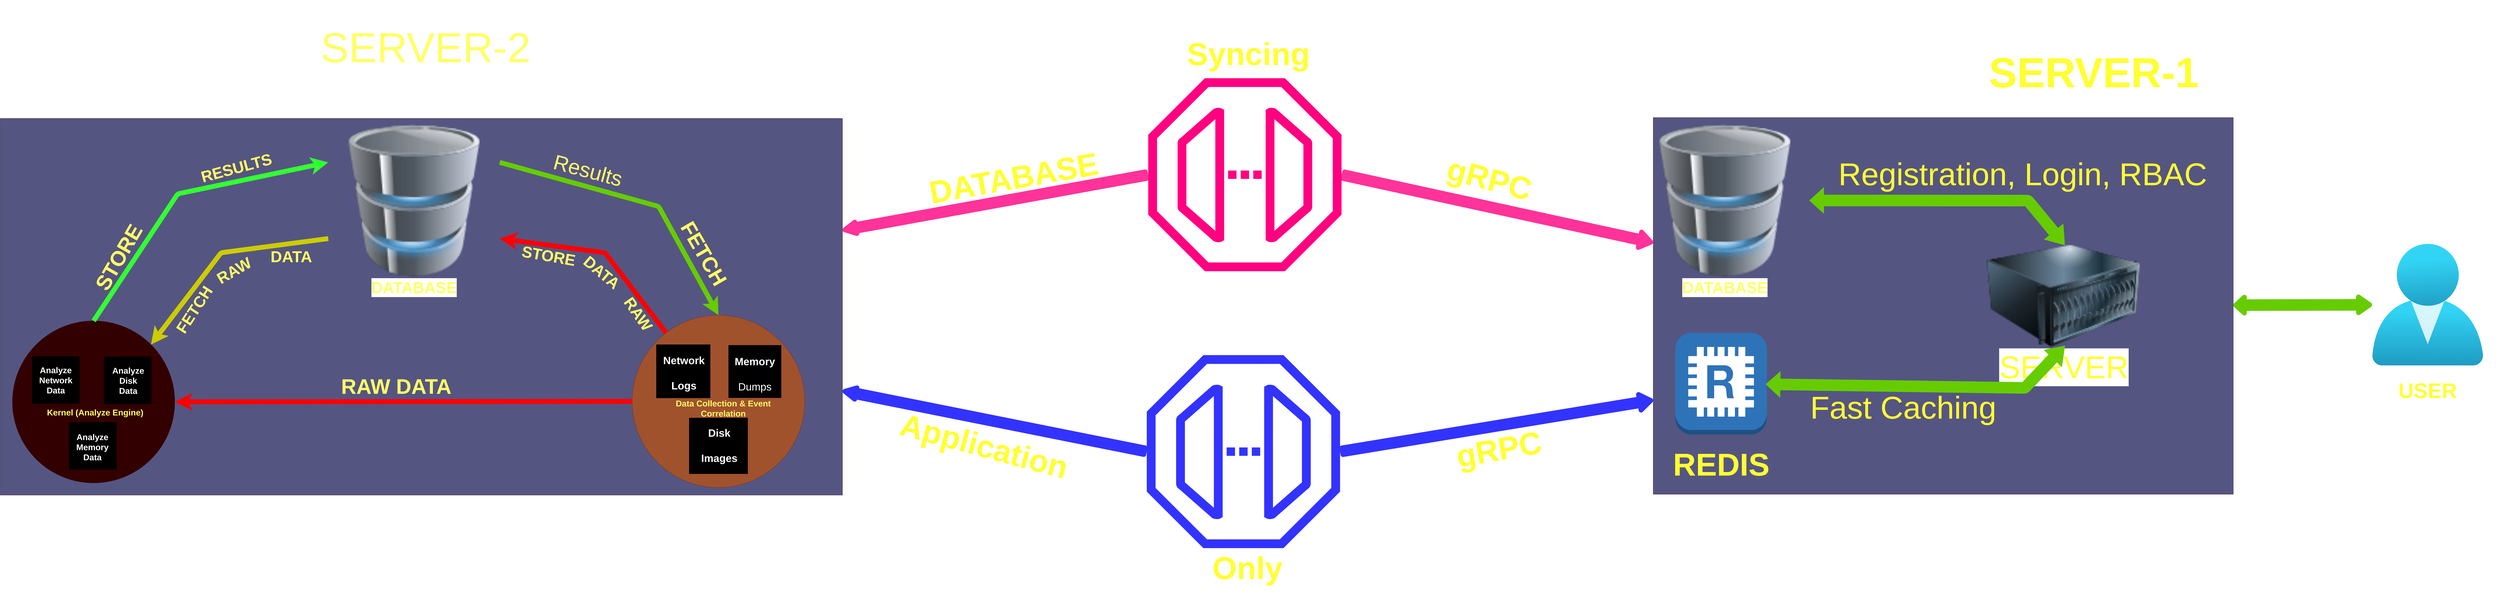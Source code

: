 <mxfile>
    <diagram id="W9GcdPS9CdAzZe7LTccp" name="Page-1">
        <mxGraphModel dx="7625" dy="5535" grid="0" gridSize="10" guides="1" tooltips="1" connect="1" arrows="1" fold="1" page="1" pageScale="1" pageWidth="1100" pageHeight="850" math="0" shadow="0">
            <root>
                <mxCell id="0"/>
                <mxCell id="1" parent="0"/>
                <mxCell id="20" value="" style="rounded=0;whiteSpace=wrap;html=1;strokeColor=#330000;fontSize=75;fontColor=#FFFF66;fillColor=#555582;movable=1;resizable=1;rotatable=1;deletable=1;editable=1;connectable=1;" vertex="1" parent="1">
                    <mxGeometry x="-1295" y="-927" width="4000" height="1792" as="geometry"/>
                </mxCell>
                <mxCell id="2" value="" style="ellipse;whiteSpace=wrap;html=1;aspect=fixed;fillColor=#330000;fontColor=#ffffff;strokeColor=#330000;movable=1;resizable=1;rotatable=1;deletable=1;editable=1;connectable=1;" vertex="1" parent="1">
                    <mxGeometry x="-1237" y="36" width="771" height="771" as="geometry"/>
                </mxCell>
                <mxCell id="3" value="" style="whiteSpace=wrap;html=1;aspect=fixed;movable=1;resizable=1;rotatable=1;deletable=1;editable=1;connectable=1;fillColor=#000000;" vertex="1" parent="1">
                    <mxGeometry x="-1144" y="205" width="225" height="225" as="geometry"/>
                </mxCell>
                <mxCell id="4" value="" style="whiteSpace=wrap;html=1;aspect=fixed;movable=1;resizable=1;rotatable=1;deletable=1;editable=1;connectable=1;fillColor=#000000;" vertex="1" parent="1">
                    <mxGeometry x="-802.5" y="207" width="225" height="225" as="geometry"/>
                </mxCell>
                <mxCell id="5" value="" style="whiteSpace=wrap;html=1;aspect=fixed;movable=1;resizable=1;rotatable=1;deletable=1;editable=1;connectable=1;fillColor=#000000;" vertex="1" parent="1">
                    <mxGeometry x="-967.5" y="518" width="225" height="225" as="geometry"/>
                </mxCell>
                <mxCell id="7" value="&lt;b style=&quot;font-size: 40px;&quot;&gt;&lt;font color=&quot;#ffffff&quot;&gt;Analyze Network&lt;br&gt;Data&lt;/font&gt;&lt;/b&gt;" style="text;html=1;strokeColor=none;fillColor=none;align=center;verticalAlign=middle;whiteSpace=wrap;rounded=0;movable=1;resizable=1;rotatable=1;deletable=1;editable=1;connectable=1;" vertex="1" parent="1">
                    <mxGeometry x="-1120.5" y="236.5" width="178" height="162" as="geometry"/>
                </mxCell>
                <mxCell id="8" value="&lt;b style=&quot;font-size: 40px;&quot;&gt;&lt;font color=&quot;#ffffff&quot;&gt;Analyze Disk&lt;br&gt;Data&lt;/font&gt;&lt;/b&gt;" style="text;html=1;strokeColor=none;fillColor=none;align=center;verticalAlign=middle;whiteSpace=wrap;rounded=0;movable=1;resizable=1;rotatable=1;deletable=1;editable=1;connectable=1;" vertex="1" parent="1">
                    <mxGeometry x="-776.5" y="238.5" width="178" height="162" as="geometry"/>
                </mxCell>
                <mxCell id="9" value="&lt;b style=&quot;font-size: 40px;&quot;&gt;&lt;font color=&quot;#ffffff&quot;&gt;Analyze&lt;br&gt;Memory&lt;br&gt;Data&lt;/font&gt;&lt;/b&gt;" style="text;html=1;strokeColor=none;fillColor=none;align=center;verticalAlign=middle;whiteSpace=wrap;rounded=0;movable=1;resizable=1;rotatable=1;deletable=1;editable=1;connectable=1;" vertex="1" parent="1">
                    <mxGeometry x="-946.5" y="555" width="178" height="162" as="geometry"/>
                </mxCell>
                <mxCell id="10" value="&lt;b&gt;&lt;font color=&quot;#ffff66&quot; style=&quot;font-size: 75px;&quot;&gt;DATABASE&lt;/font&gt;&lt;/b&gt;" style="image;html=1;image=img/lib/clip_art/computers/Database_128x128.png;fontSize=40;" vertex="1" parent="1">
                    <mxGeometry x="263" y="-899" width="814" height="725" as="geometry"/>
                </mxCell>
                <mxCell id="11" value="&lt;span style=&quot;font-size: 40px;&quot;&gt;&lt;b&gt;&lt;font color=&quot;#ffff66&quot;&gt;Kernel (Analyze Engine)&lt;/font&gt;&lt;/b&gt;&lt;/span&gt;" style="text;html=1;strokeColor=none;fillColor=none;align=center;verticalAlign=middle;whiteSpace=wrap;rounded=0;movable=1;resizable=1;rotatable=1;deletable=1;editable=1;connectable=1;" vertex="1" parent="1">
                    <mxGeometry x="-1094.5" y="417" width="500" height="107" as="geometry"/>
                </mxCell>
                <mxCell id="14" value="&lt;b&gt;&lt;font style=&quot;font-size: 100px;&quot;&gt;STORE&lt;br&gt;&lt;br&gt;&lt;/font&gt;&lt;/b&gt;" style="text;html=1;strokeColor=none;fillColor=none;align=center;verticalAlign=middle;whiteSpace=wrap;rounded=0;fontSize=40;fontColor=#FFFF66;rotation=-60;" vertex="1" parent="1">
                    <mxGeometry x="-860" y="-336" width="359" height="198" as="geometry"/>
                </mxCell>
                <mxCell id="15" value="&lt;b&gt;&lt;font style=&quot;font-size: 75px;&quot;&gt;RESULTS&lt;br&gt;&lt;/font&gt;&lt;/b&gt;" style="text;html=1;strokeColor=none;fillColor=none;align=center;verticalAlign=middle;whiteSpace=wrap;rounded=0;fontSize=40;rotation=-15;fontColor=#FFFF66;" vertex="1" parent="1">
                    <mxGeometry x="-353" y="-723" width="359" height="61" as="geometry"/>
                </mxCell>
                <mxCell id="17" value="" style="ellipse;whiteSpace=wrap;html=1;aspect=fixed;fillColor=#a0522d;fontColor=#ffffff;strokeColor=#6D1F00;movable=1;resizable=1;rotatable=1;deletable=1;editable=1;connectable=1;" vertex="1" parent="1">
                    <mxGeometry x="1706" y="9" width="820" height="820" as="geometry"/>
                </mxCell>
                <mxCell id="21" value="&lt;font style=&quot;font-size: 200px;&quot;&gt;SERVER-2&lt;/font&gt;" style="text;html=1;strokeColor=none;fillColor=none;align=center;verticalAlign=middle;whiteSpace=wrap;rounded=0;fontSize=75;fontColor=#FFFF66;" vertex="1" parent="1">
                    <mxGeometry x="103" y="-1434" width="1245" height="340" as="geometry"/>
                </mxCell>
                <mxCell id="24" value="" style="rounded=0;whiteSpace=wrap;html=1;fontSize=200;fillColor=#000000;" vertex="1" parent="1">
                    <mxGeometry x="1821" y="149" width="256" height="254" as="geometry"/>
                </mxCell>
                <mxCell id="26" value="" style="rounded=0;whiteSpace=wrap;html=1;fontSize=200;fillColor=#000000;" vertex="1" parent="1">
                    <mxGeometry x="1977" y="497.5" width="278" height="266" as="geometry"/>
                </mxCell>
                <mxCell id="27" value="" style="rounded=0;whiteSpace=wrap;html=1;fontSize=200;fillColor=#000000;" vertex="1" parent="1">
                    <mxGeometry x="2164" y="152" width="250" height="250" as="geometry"/>
                </mxCell>
                <mxCell id="33" value="&lt;font style=&quot;font-size: 100px;&quot;&gt;Results&lt;/font&gt;" style="text;html=1;strokeColor=none;fillColor=none;align=center;verticalAlign=middle;whiteSpace=wrap;rounded=0;fontSize=200;fontColor=#FFFF66;rotation=15;" vertex="1" parent="1">
                    <mxGeometry x="1183" y="-899" width="645" height="371" as="geometry"/>
                </mxCell>
                <mxCell id="34" value="&lt;font size=&quot;1&quot;&gt;&lt;b style=&quot;font-size: 100px;&quot;&gt;FETCH&lt;/b&gt;&lt;/font&gt;" style="text;html=1;strokeColor=none;fillColor=none;align=center;verticalAlign=middle;whiteSpace=wrap;rounded=0;fontSize=199;fontColor=#FFFF66;rotation=60;" vertex="1" parent="1">
                    <mxGeometry x="1866" y="-397" width="420" height="192" as="geometry"/>
                </mxCell>
                <mxCell id="35" value="&lt;font size=&quot;1&quot;&gt;&lt;b style=&quot;font-size: 75px;&quot;&gt;STORE&lt;/b&gt;&lt;/font&gt;" style="text;html=1;strokeColor=none;fillColor=none;align=center;verticalAlign=middle;whiteSpace=wrap;rounded=0;fontSize=199;fontColor=#FFFF66;rotation=10;" vertex="1" parent="1">
                    <mxGeometry x="1107" y="-411" width="420" height="192" as="geometry"/>
                </mxCell>
                <mxCell id="36" value="&lt;font size=&quot;1&quot;&gt;&lt;b style=&quot;font-size: 75px;&quot;&gt;DATA&lt;br&gt;&lt;/b&gt;&lt;/font&gt;" style="text;html=1;strokeColor=none;fillColor=none;align=center;verticalAlign=middle;whiteSpace=wrap;rounded=0;fontSize=199;fontColor=#FFFF66;rotation=40;" vertex="1" parent="1">
                    <mxGeometry x="1379" y="-303" width="420" height="152" as="geometry"/>
                </mxCell>
                <mxCell id="37" value="&lt;font size=&quot;1&quot;&gt;&lt;b style=&quot;font-size: 75px;&quot;&gt;RAW&lt;br&gt;&lt;/b&gt;&lt;/font&gt;" style="text;html=1;strokeColor=none;fillColor=none;align=center;verticalAlign=middle;whiteSpace=wrap;rounded=0;fontSize=199;fontColor=#FFFF66;rotation=55;" vertex="1" parent="1">
                    <mxGeometry x="1560" y="-117" width="420" height="192" as="geometry"/>
                </mxCell>
                <mxCell id="38" value="&lt;b&gt;&lt;font style=&quot;&quot;&gt;&lt;font style=&quot;font-size: 75px;&quot;&gt;RAW&lt;/font&gt;&lt;br&gt;&lt;/font&gt;&lt;/b&gt;" style="text;html=1;strokeColor=none;fillColor=none;align=center;verticalAlign=middle;whiteSpace=wrap;rounded=0;fontSize=40;fontColor=#FFFF66;rotation=-30;" vertex="1" parent="1">
                    <mxGeometry x="-364" y="-303" width="359" height="198" as="geometry"/>
                </mxCell>
                <mxCell id="39" value="&lt;b&gt;&lt;font style=&quot;&quot;&gt;&lt;font style=&quot;font-size: 75px;&quot;&gt;DATA&lt;/font&gt;&lt;br&gt;&lt;/font&gt;&lt;/b&gt;" style="text;html=1;strokeColor=none;fillColor=none;align=center;verticalAlign=middle;whiteSpace=wrap;rounded=0;fontSize=40;fontColor=#FFFF66;rotation=0;" vertex="1" parent="1">
                    <mxGeometry x="-92" y="-369" width="359" height="198" as="geometry"/>
                </mxCell>
                <mxCell id="40" value="&lt;b&gt;&lt;font style=&quot;&quot;&gt;&lt;font style=&quot;font-size: 75px;&quot;&gt;FETCH&lt;/font&gt;&lt;br&gt;&lt;/font&gt;&lt;/b&gt;" style="text;html=1;strokeColor=none;fillColor=none;align=center;verticalAlign=middle;whiteSpace=wrap;rounded=0;fontSize=40;fontColor=#FFFF66;rotation=-57;" vertex="1" parent="1">
                    <mxGeometry x="-553" y="-117" width="359" height="198" as="geometry"/>
                </mxCell>
                <mxCell id="41" value="&lt;span style=&quot;font-size: 100px;&quot;&gt;&lt;b&gt;RAW DATA&lt;/b&gt;&lt;/span&gt;" style="text;html=1;strokeColor=none;fillColor=none;align=center;verticalAlign=middle;whiteSpace=wrap;rounded=0;fontSize=199;fontColor=#FFFF66;rotation=0;" vertex="1" parent="1">
                    <mxGeometry x="70" y="218" width="1032" height="192" as="geometry"/>
                </mxCell>
                <mxCell id="42" value="&lt;b style=&quot;font-size: 50px;&quot;&gt;&lt;font color=&quot;#ffffff&quot;&gt;Network&lt;br&gt;Logs&lt;/font&gt;&lt;/b&gt;" style="text;html=1;strokeColor=none;fillColor=none;align=center;verticalAlign=middle;whiteSpace=wrap;rounded=0;fontSize=100;fontColor=#FFFF66;" vertex="1" parent="1">
                    <mxGeometry x="1819" y="179" width="266" height="174" as="geometry"/>
                </mxCell>
                <mxCell id="43" value="&lt;font color=&quot;#ffffff&quot; style=&quot;font-size: 50px;&quot;&gt;&lt;b style=&quot;&quot;&gt;Memory&lt;br&gt;&lt;/b&gt;Dumps&lt;/font&gt;" style="text;html=1;align=center;verticalAlign=middle;whiteSpace=wrap;rounded=0;fontSize=100;" vertex="1" parent="1">
                    <mxGeometry x="2170" y="175" width="238" height="192" as="geometry"/>
                </mxCell>
                <mxCell id="44" value="&lt;b style=&quot;font-size: 50px;&quot;&gt;&lt;font color=&quot;#ffffff&quot;&gt;&lt;span style=&quot;font-size: 50px;&quot;&gt;Disk&lt;br&gt;&lt;/span&gt;Images&lt;/font&gt;&lt;/b&gt;" style="text;html=1;strokeColor=none;fillColor=none;align=center;verticalAlign=middle;whiteSpace=wrap;rounded=0;fontSize=100;fontColor=#FFFF66;" vertex="1" parent="1">
                    <mxGeometry x="1971" y="500" width="298" height="222" as="geometry"/>
                </mxCell>
                <mxCell id="46" value="" style="endArrow=classic;html=1;strokeColor=#FF0000;strokeWidth=23;fontSize=50;fontColor=#FFFF66;fillColor=#FF9999;exitX=0;exitY=0.5;exitDx=0;exitDy=0;endSize=10;" edge="1" parent="1" source="17" target="2">
                    <mxGeometry width="50" height="50" relative="1" as="geometry">
                        <mxPoint x="38" y="320" as="sourcePoint"/>
                        <mxPoint x="88" y="270" as="targetPoint"/>
                        <Array as="points"/>
                    </mxGeometry>
                </mxCell>
                <mxCell id="47" value="&lt;b style=&quot;&quot;&gt;&lt;font color=&quot;#ffff66&quot; style=&quot;font-size: 40px;&quot;&gt;Data Collection &amp;amp; Event Correlation&lt;/font&gt;&lt;/b&gt;" style="text;html=1;strokeColor=none;fillColor=none;align=center;verticalAlign=middle;whiteSpace=wrap;rounded=0;movable=1;resizable=1;rotatable=1;deletable=1;editable=1;connectable=1;" vertex="1" parent="1">
                    <mxGeometry x="1889" y="398.5" width="500" height="107" as="geometry"/>
                </mxCell>
                <mxCell id="48" value="" style="rounded=0;whiteSpace=wrap;html=1;strokeColor=#330000;fontSize=75;fontColor=#FFFF66;fillColor=#555582;movable=1;resizable=1;rotatable=1;deletable=1;editable=1;connectable=1;" vertex="1" parent="1">
                    <mxGeometry x="6555" y="-931" width="2755" height="1792" as="geometry"/>
                </mxCell>
                <mxCell id="50" value="" style="shape=flexArrow;endArrow=classic;startArrow=none;html=1;strokeColor=#3333FF;strokeWidth=23;fontSize=50;fontColor=#FFFF66;endSize=10;fillColor=#3333FF;exitX=1;exitY=0.5;exitDx=0;exitDy=0;entryX=0;entryY=0.75;entryDx=0;entryDy=0;" edge="1" parent="1" source="49" target="48">
                    <mxGeometry width="100" height="100" relative="1" as="geometry">
                        <mxPoint x="4035" y="260" as="sourcePoint"/>
                        <mxPoint x="4135" y="160" as="targetPoint"/>
                    </mxGeometry>
                </mxCell>
                <mxCell id="51" value="" style="shape=flexArrow;endArrow=none;startArrow=classic;html=1;strokeColor=#3333FF;strokeWidth=23;fontSize=50;fontColor=#FFFF66;endSize=10;fillColor=#3333FF;entryX=0;entryY=0.5;entryDx=0;entryDy=0;startWidth=0;startSize=10;" edge="1" parent="1" source="20" target="49">
                    <mxGeometry width="100" height="100" relative="1" as="geometry">
                        <mxPoint x="2705" y="-31" as="sourcePoint"/>
                        <mxPoint x="6545" y="-45" as="targetPoint"/>
                    </mxGeometry>
                </mxCell>
                <mxCell id="49" value="" style="sketch=0;outlineConnect=0;fontColor=#232F3E;gradientColor=none;fillColor=#3333FF;strokeColor=none;dashed=0;verticalLabelPosition=bottom;verticalAlign=top;align=center;html=1;fontSize=12;fontStyle=0;aspect=fixed;pointerEvents=1;shape=mxgraph.aws4.endpoint;" vertex="1" parent="1">
                    <mxGeometry x="4150" y="199" width="918" height="918" as="geometry"/>
                </mxCell>
                <mxCell id="53" value="" style="endArrow=classic;html=1;strokeColor=#FF0000;strokeWidth=23;fontSize=40;fontColor=#FFFFFF;endSize=10;fillColor=#FF9999;entryX=1;entryY=0.75;entryDx=0;entryDy=0;" edge="1" parent="1" source="17" target="10">
                    <mxGeometry width="50" height="50" relative="1" as="geometry">
                        <mxPoint x="1551" y="-255" as="sourcePoint"/>
                        <mxPoint x="1601" y="-305" as="targetPoint"/>
                        <Array as="points">
                            <mxPoint x="1577" y="-288"/>
                        </Array>
                    </mxGeometry>
                </mxCell>
                <mxCell id="54" value="" style="endArrow=classic;html=1;strokeColor=#66CC00;strokeWidth=23;fontSize=40;fontColor=#FFFFFF;endSize=10;fillColor=#FF9999;exitX=1;exitY=0.25;exitDx=0;exitDy=0;entryX=0.5;entryY=0;entryDx=0;entryDy=0;" edge="1" parent="1" source="10" target="17">
                    <mxGeometry width="50" height="50" relative="1" as="geometry">
                        <mxPoint x="2151" y="-100.5" as="sourcePoint"/>
                        <mxPoint x="1112" y="-646" as="targetPoint"/>
                        <Array as="points">
                            <mxPoint x="1832" y="-508"/>
                        </Array>
                    </mxGeometry>
                </mxCell>
                <mxCell id="55" value="" style="shape=flexArrow;endArrow=classic;startArrow=none;html=1;strokeColor=#FF3399;strokeWidth=23;fontSize=50;fontColor=#FFFF66;endSize=10;fillColor=#FF3399;exitX=1;exitY=0.5;exitDx=0;exitDy=0;" edge="1" parent="1" source="57" target="48">
                    <mxGeometry width="100" height="100" relative="1" as="geometry">
                        <mxPoint x="4009" y="-1158" as="sourcePoint"/>
                        <mxPoint x="6529" y="-1453" as="targetPoint"/>
                    </mxGeometry>
                </mxCell>
                <mxCell id="56" value="" style="shape=flexArrow;endArrow=none;startArrow=classic;html=1;strokeColor=#FF3399;strokeWidth=23;fontSize=50;fontColor=#FFFF66;endSize=10;fillColor=#FF3399;entryX=0;entryY=0.5;entryDx=0;entryDy=0;startWidth=0;startSize=10;" edge="1" parent="1" target="57" source="20">
                    <mxGeometry width="100" height="100" relative="1" as="geometry">
                        <mxPoint x="2679" y="-1449" as="sourcePoint"/>
                        <mxPoint x="6519" y="-1463" as="targetPoint"/>
                    </mxGeometry>
                </mxCell>
                <mxCell id="57" value="" style="sketch=0;outlineConnect=0;fontColor=#232F3E;gradientColor=none;fillColor=#FF0080;strokeColor=none;dashed=0;verticalLabelPosition=bottom;verticalAlign=top;align=center;html=1;fontSize=12;fontStyle=0;aspect=fixed;pointerEvents=1;shape=mxgraph.aws4.endpoint;" vertex="1" parent="1">
                    <mxGeometry x="4157" y="-1118" width="918" height="918" as="geometry"/>
                </mxCell>
                <mxCell id="58" value="&lt;b&gt;&lt;font color=&quot;#ffff33&quot; style=&quot;font-size: 150px;&quot;&gt;DATABASE&lt;/font&gt;&lt;/b&gt;" style="text;html=1;strokeColor=none;fillColor=none;align=center;verticalAlign=middle;whiteSpace=wrap;rounded=0;fontSize=75;fontColor=#FFFFFF;rotation=-10;" vertex="1" parent="1">
                    <mxGeometry x="2543" y="-829" width="1950" height="370" as="geometry"/>
                </mxCell>
                <mxCell id="59" value="&lt;b&gt;&lt;font color=&quot;#ffff33&quot; style=&quot;font-size: 150px;&quot;&gt;Syncing&lt;/font&gt;&lt;/b&gt;" style="text;html=1;strokeColor=none;fillColor=none;align=center;verticalAlign=middle;whiteSpace=wrap;rounded=0;fontSize=75;fontColor=#FFFFFF;rotation=0;" vertex="1" parent="1">
                    <mxGeometry x="3658" y="-1419" width="1950" height="370" as="geometry"/>
                </mxCell>
                <mxCell id="60" value="&lt;b&gt;&lt;font color=&quot;#ffff33&quot; style=&quot;font-size: 150px;&quot;&gt;gRPC&lt;br&gt;&lt;/font&gt;&lt;/b&gt;" style="text;html=1;strokeColor=none;fillColor=none;align=center;verticalAlign=middle;whiteSpace=wrap;rounded=0;fontSize=75;fontColor=#FFFFFF;rotation=15;" vertex="1" parent="1">
                    <mxGeometry x="4803" y="-824" width="1950" height="370" as="geometry"/>
                </mxCell>
                <mxCell id="61" value="&lt;b&gt;&lt;font color=&quot;#ffff33&quot; style=&quot;font-size: 150px;&quot;&gt;Application&lt;/font&gt;&lt;/b&gt;" style="text;html=1;strokeColor=none;fillColor=none;align=center;verticalAlign=middle;whiteSpace=wrap;rounded=0;fontSize=75;fontColor=#FFFFFF;rotation=15;" vertex="1" parent="1">
                    <mxGeometry x="2403" y="445.5" width="1950" height="370" as="geometry"/>
                </mxCell>
                <mxCell id="62" value="&lt;b&gt;&lt;font color=&quot;#ffff33&quot; style=&quot;font-size: 150px;&quot;&gt;Only&lt;/font&gt;&lt;/b&gt;" style="text;html=1;strokeColor=none;fillColor=none;align=center;verticalAlign=middle;whiteSpace=wrap;rounded=0;fontSize=75;fontColor=#FFFFFF;rotation=0;" vertex="1" parent="1">
                    <mxGeometry x="3653" y="1026" width="1950" height="370" as="geometry"/>
                </mxCell>
                <mxCell id="63" value="&lt;b&gt;&lt;font color=&quot;#ffff33&quot; style=&quot;font-size: 150px;&quot;&gt;gRPC&lt;br&gt;&lt;/font&gt;&lt;/b&gt;" style="text;html=1;strokeColor=none;fillColor=none;align=center;verticalAlign=middle;whiteSpace=wrap;rounded=0;fontSize=75;fontColor=#FFFFFF;rotation=-10;" vertex="1" parent="1">
                    <mxGeometry x="4848" y="461" width="1950" height="370" as="geometry"/>
                </mxCell>
                <mxCell id="64" value="" style="endArrow=classic;html=1;strokeColor=#33FF33;strokeWidth=23;fontSize=150;fontColor=#FFFF33;endSize=10;fillColor=#FF3399;exitX=0.5;exitY=0;exitDx=0;exitDy=0;entryX=0;entryY=0.25;entryDx=0;entryDy=0;" edge="1" parent="1" source="2" target="10">
                    <mxGeometry width="50" height="50" relative="1" as="geometry">
                        <mxPoint x="405" y="-426" as="sourcePoint"/>
                        <mxPoint x="455" y="-476" as="targetPoint"/>
                        <Array as="points">
                            <mxPoint x="-452" y="-568"/>
                        </Array>
                    </mxGeometry>
                </mxCell>
                <mxCell id="65" value="" style="endArrow=classic;html=1;strokeColor=#CCCC00;strokeWidth=23;fontSize=150;fontColor=#FFFF33;endSize=10;fillColor=#FF3399;exitX=0;exitY=0.75;exitDx=0;exitDy=0;entryX=1;entryY=0;entryDx=0;entryDy=0;" edge="1" parent="1" source="10" target="2">
                    <mxGeometry width="50" height="50" relative="1" as="geometry">
                        <mxPoint x="-712" y="30.75" as="sourcePoint"/>
                        <mxPoint x="402.5" y="-723.0" as="targetPoint"/>
                        <Array as="points">
                            <mxPoint x="-246" y="-288"/>
                        </Array>
                    </mxGeometry>
                </mxCell>
                <mxCell id="67" value="" style="aspect=fixed;html=1;points=[];align=center;image;fontSize=12;image=img/lib/azure2/identity/Users.svg;strokeColor=#330000;fontColor=#FFFF33;fillColor=#FF0080;" vertex="1" parent="1">
                    <mxGeometry x="9969" y="-330" width="528.46" height="578" as="geometry"/>
                </mxCell>
                <mxCell id="68" value="&lt;b&gt;&lt;font style=&quot;font-size: 100px;&quot;&gt;USER&lt;/font&gt;&lt;/b&gt;" style="text;html=1;strokeColor=none;fillColor=none;align=center;verticalAlign=middle;whiteSpace=wrap;rounded=0;fontSize=75;fontColor=#FFFF33;" vertex="1" parent="1">
                    <mxGeometry x="9891.23" y="218" width="684" height="298" as="geometry"/>
                </mxCell>
                <mxCell id="76" value="&lt;b&gt;&lt;font style=&quot;font-size: 200px;&quot;&gt;SERVER-1&lt;/font&gt;&lt;/b&gt;" style="text;html=1;strokeColor=none;fillColor=none;align=center;verticalAlign=middle;whiteSpace=wrap;rounded=0;fontSize=100;fontColor=#FFFF33;" vertex="1" parent="1">
                    <mxGeometry x="8095" y="-1490" width="1105" height="690" as="geometry"/>
                </mxCell>
                <mxCell id="77" value="&lt;b&gt;&lt;font color=&quot;#ffff66&quot; style=&quot;font-size: 75px;&quot;&gt;DATABASE&lt;/font&gt;&lt;/b&gt;" style="image;html=1;image=img/lib/clip_art/computers/Database_128x128.png;fontSize=40;" vertex="1" parent="1">
                    <mxGeometry x="6488" y="-899" width="814" height="725" as="geometry"/>
                </mxCell>
                <mxCell id="78" value="&lt;font style=&quot;font-size: 150px;&quot;&gt;&lt;b&gt;REDIS&lt;/b&gt;&lt;/font&gt;" style="outlineConnect=0;dashed=0;verticalLabelPosition=bottom;verticalAlign=top;align=center;html=1;shape=mxgraph.aws3.redis;fillColor=#2E73B8;gradientColor=none;strokeColor=#330000;fontSize=200;fontColor=#FFFF33;" vertex="1" parent="1">
                    <mxGeometry x="6660" y="93" width="435" height="483" as="geometry"/>
                </mxCell>
                <mxCell id="81" value="SERVER" style="image;html=1;image=img/lib/clip_art/computers/Server_128x128.png;strokeColor=#330000;fontSize=150;fontColor=#FFFF33;fillColor=#FF8000;" vertex="1" parent="1">
                    <mxGeometry x="7825" y="-330" width="1360" height="490" as="geometry"/>
                </mxCell>
                <mxCell id="87" value="" style="shape=flexArrow;endArrow=classic;startArrow=classic;html=1;strokeColor=#66CC00;strokeWidth=23;fontSize=150;fontColor=#FFFF33;endSize=10;fillColor=#66CC00;" edge="1" parent="1" source="48" target="67">
                    <mxGeometry width="100" height="100" relative="1" as="geometry">
                        <mxPoint x="9080" y="265" as="sourcePoint"/>
                        <mxPoint x="9180" y="165" as="targetPoint"/>
                    </mxGeometry>
                </mxCell>
                <mxCell id="89" value="" style="shape=flexArrow;endArrow=classic;startArrow=classic;html=1;strokeColor=#66CC00;strokeWidth=23;fontSize=150;fontColor=#FFFF33;endSize=10;fillColor=#66CC00;entryX=0.5;entryY=1;entryDx=0;entryDy=0;" edge="1" parent="1" source="78" target="81">
                    <mxGeometry width="100" height="100" relative="1" as="geometry">
                        <mxPoint x="7302.0" y="509" as="sourcePoint"/>
                        <mxPoint x="9265" y="792.0" as="targetPoint"/>
                        <Array as="points">
                            <mxPoint x="8320" y="355"/>
                        </Array>
                    </mxGeometry>
                </mxCell>
                <mxCell id="88" value="" style="shape=flexArrow;endArrow=classic;startArrow=classic;html=1;strokeColor=#66CC00;strokeWidth=23;fontSize=150;fontColor=#FFFF33;endSize=10;fillColor=#66CC00;exitX=1;exitY=0.5;exitDx=0;exitDy=0;entryX=0.5;entryY=0;entryDx=0;entryDy=0;" edge="1" parent="1" source="77" target="81">
                    <mxGeometry width="100" height="100" relative="1" as="geometry">
                        <mxPoint x="9080" y="265" as="sourcePoint"/>
                        <mxPoint x="9180" y="165" as="targetPoint"/>
                        <Array as="points">
                            <mxPoint x="8335" y="-536"/>
                        </Array>
                    </mxGeometry>
                </mxCell>
                <mxCell id="91" value="Fast Caching" style="text;html=1;strokeColor=none;fillColor=none;align=center;verticalAlign=middle;whiteSpace=wrap;rounded=0;fontSize=150;fontColor=#FFFF33;" vertex="1" parent="1">
                    <mxGeometry x="7220" y="290" width="1045" height="315" as="geometry"/>
                </mxCell>
                <mxCell id="92" value="Registration, Login, RBAC" style="text;html=1;strokeColor=none;fillColor=none;align=center;verticalAlign=middle;whiteSpace=wrap;rounded=0;fontSize=150;fontColor=#FFFF33;" vertex="1" parent="1">
                    <mxGeometry x="7345" y="-805" width="1930" height="285" as="geometry"/>
                </mxCell>
            </root>
        </mxGraphModel>
    </diagram>
</mxfile>